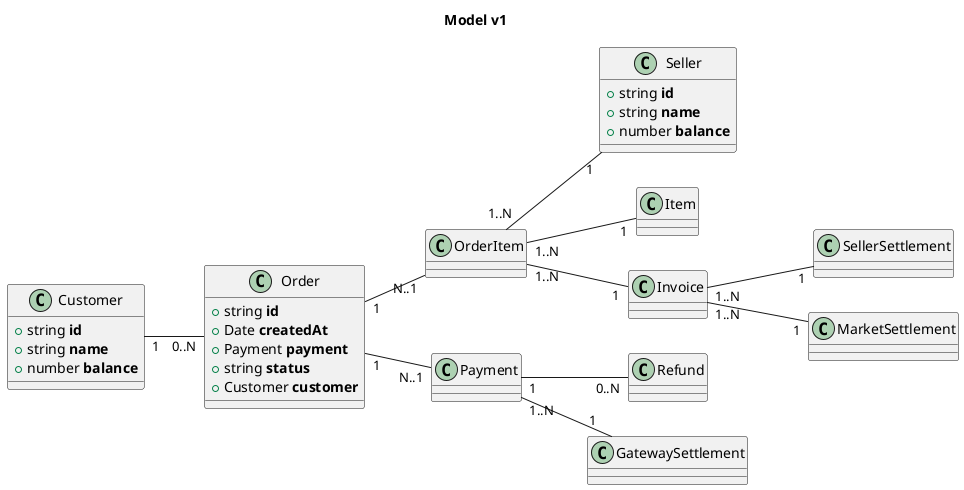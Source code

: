 @startuml

title <b>Model v1</b>
left to right direction
skinparam shadowing false

class Customer {
  +string **id**
  +string **name**
  +number **balance**
}

class Seller {
  +string **id**
  +string **name**
  +number **balance**
}

class Order {
  +string **id**
  +Date **createdAt**
  +Payment **payment**
  +string **status**
  +Customer **customer**
}

Customer "1" -- "0..N" Order
Order "1" -- "N..1" OrderItem
Order "1" -- "N..1" Payment
Payment "1" -- "0..N" Refund
OrderItem "1..N" -- "1" Item
OrderItem "1..N" -- "1" Seller
OrderItem "1..N" -- "1" Invoice
Payment "1..N" -- "1" GatewaySettlement
Invoice "1..N" -- "1" SellerSettlement
Invoice "1..N" -- "1" MarketSettlement
@enduml
